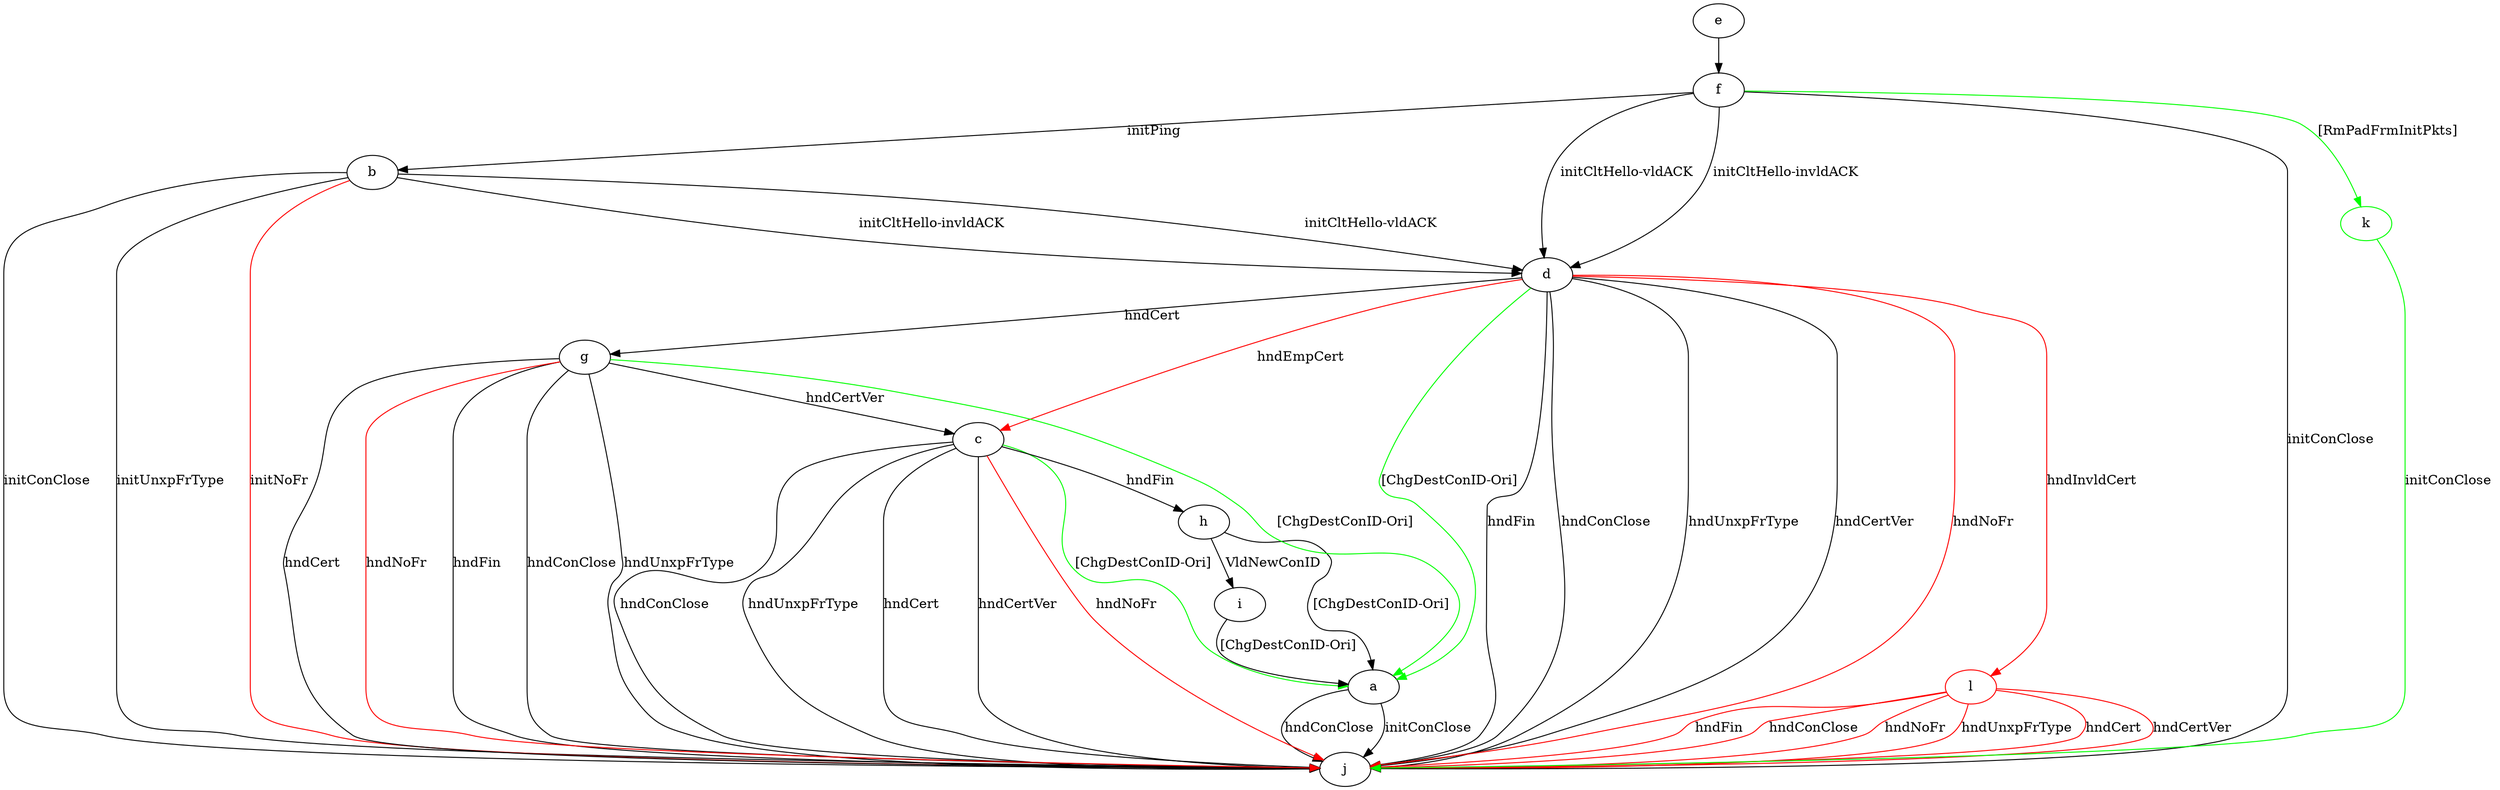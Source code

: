 digraph "" {
	a -> j	[key=0,
		label="initConClose "];
	a -> j	[key=1,
		label="hndConClose "];
	b -> d	[key=0,
		label="initCltHello-vldACK "];
	b -> d	[key=1,
		label="initCltHello-invldACK "];
	b -> j	[key=0,
		label="initConClose "];
	b -> j	[key=1,
		label="initUnxpFrType "];
	b -> j	[key=2,
		color=red,
		label="initNoFr "];
	c -> a	[key=0,
		color=green,
		label="[ChgDestConID-Ori] "];
	c -> h	[key=0,
		label="hndFin "];
	c -> j	[key=0,
		label="hndConClose "];
	c -> j	[key=1,
		label="hndUnxpFrType "];
	c -> j	[key=2,
		label="hndCert "];
	c -> j	[key=3,
		label="hndCertVer "];
	c -> j	[key=4,
		color=red,
		label="hndNoFr "];
	d -> a	[key=0,
		color=green,
		label="[ChgDestConID-Ori] "];
	d -> c	[key=0,
		color=red,
		label="hndEmpCert "];
	d -> g	[key=0,
		label="hndCert "];
	d -> j	[key=0,
		label="hndFin "];
	d -> j	[key=1,
		label="hndConClose "];
	d -> j	[key=2,
		label="hndUnxpFrType "];
	d -> j	[key=3,
		label="hndCertVer "];
	d -> j	[key=4,
		color=red,
		label="hndNoFr "];
	l	[color=red];
	d -> l	[key=0,
		color=red,
		label="hndInvldCert "];
	e -> f	[key=0];
	f -> b	[key=0,
		label="initPing "];
	f -> d	[key=0,
		label="initCltHello-vldACK "];
	f -> d	[key=1,
		label="initCltHello-invldACK "];
	f -> j	[key=0,
		label="initConClose "];
	k	[color=green];
	f -> k	[key=0,
		color=green,
		label="[RmPadFrmInitPkts] "];
	g -> a	[key=0,
		color=green,
		label="[ChgDestConID-Ori] "];
	g -> c	[key=0,
		label="hndCertVer "];
	g -> j	[key=0,
		label="hndFin "];
	g -> j	[key=1,
		label="hndConClose "];
	g -> j	[key=2,
		label="hndUnxpFrType "];
	g -> j	[key=3,
		label="hndCert "];
	g -> j	[key=4,
		color=red,
		label="hndNoFr "];
	h -> a	[key=0,
		label="[ChgDestConID-Ori] "];
	h -> i	[key=0,
		label="VldNewConID "];
	i -> a	[key=0,
		label="[ChgDestConID-Ori] "];
	k -> j	[key=0,
		color=green,
		label="initConClose "];
	l -> j	[key=0,
		color=red,
		label="hndFin "];
	l -> j	[key=1,
		color=red,
		label="hndConClose "];
	l -> j	[key=2,
		color=red,
		label="hndNoFr "];
	l -> j	[key=3,
		color=red,
		label="hndUnxpFrType "];
	l -> j	[key=4,
		color=red,
		label="hndCert "];
	l -> j	[key=5,
		color=red,
		label="hndCertVer "];
}
